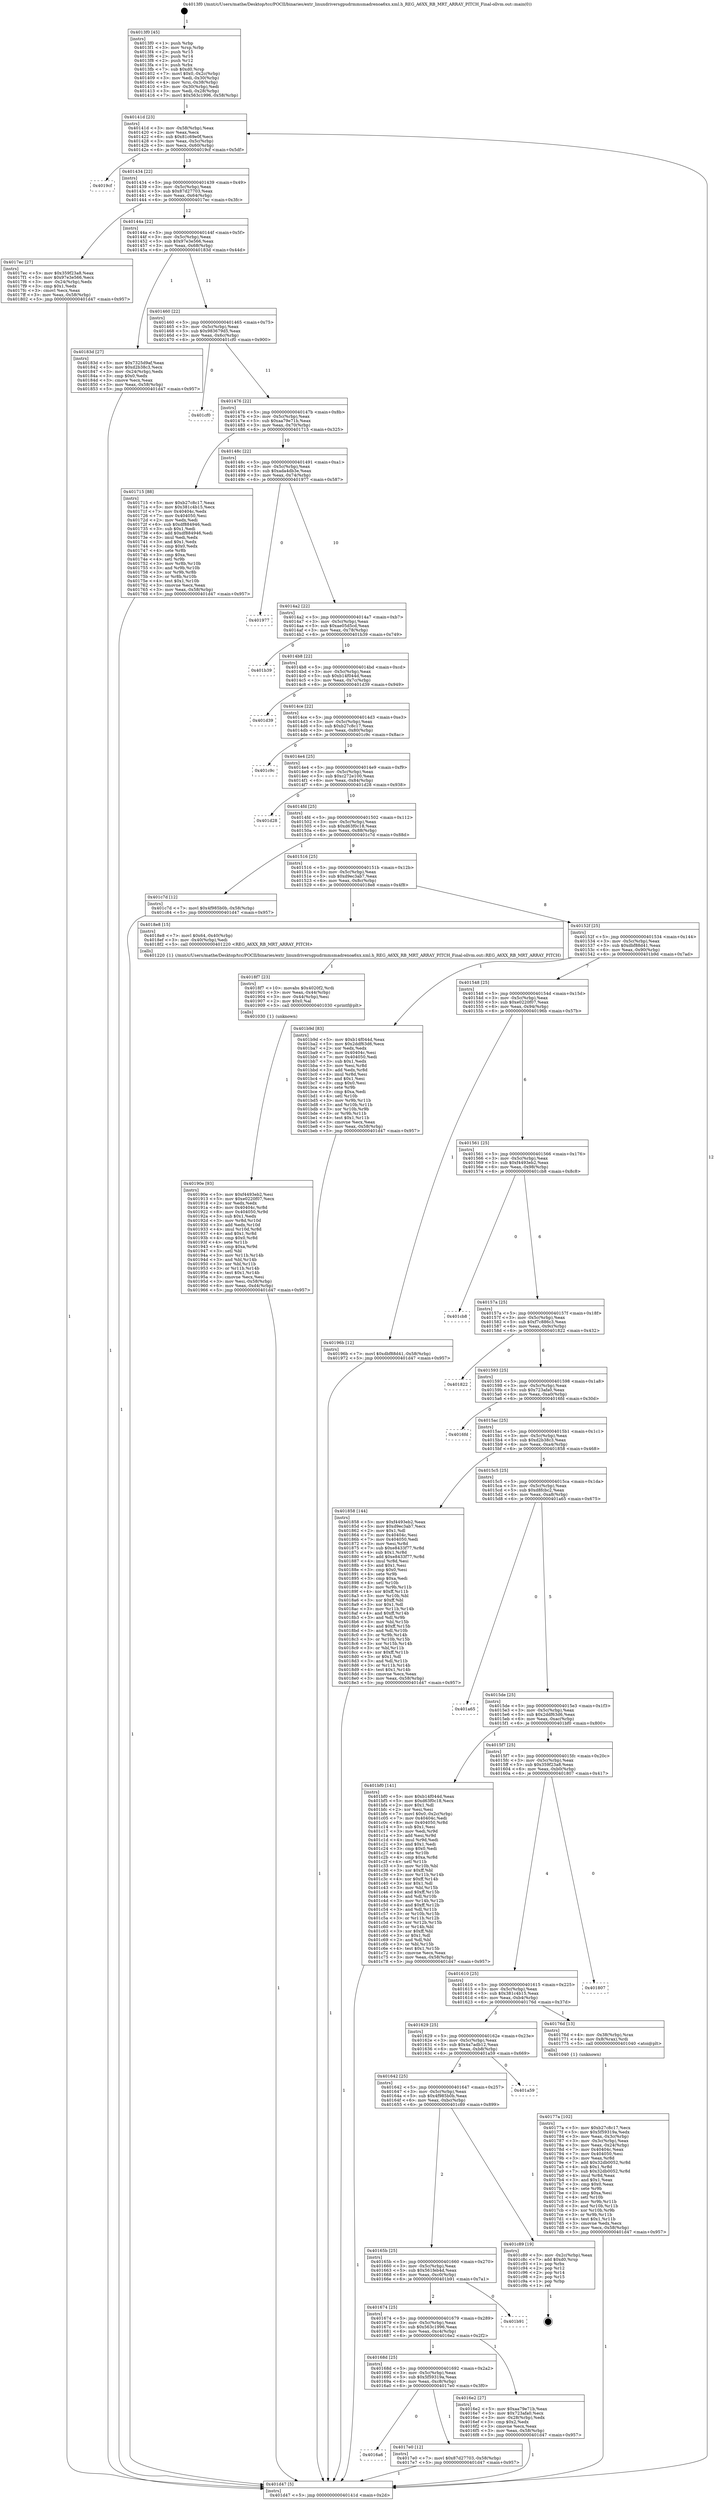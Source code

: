 digraph "0x4013f0" {
  label = "0x4013f0 (/mnt/c/Users/mathe/Desktop/tcc/POCII/binaries/extr_linuxdriversgpudrmmsmadrenoa6xx.xml.h_REG_A6XX_RB_MRT_ARRAY_PITCH_Final-ollvm.out::main(0))"
  labelloc = "t"
  node[shape=record]

  Entry [label="",width=0.3,height=0.3,shape=circle,fillcolor=black,style=filled]
  "0x40141d" [label="{
     0x40141d [23]\l
     | [instrs]\l
     &nbsp;&nbsp;0x40141d \<+3\>: mov -0x58(%rbp),%eax\l
     &nbsp;&nbsp;0x401420 \<+2\>: mov %eax,%ecx\l
     &nbsp;&nbsp;0x401422 \<+6\>: sub $0x81c69e0f,%ecx\l
     &nbsp;&nbsp;0x401428 \<+3\>: mov %eax,-0x5c(%rbp)\l
     &nbsp;&nbsp;0x40142b \<+3\>: mov %ecx,-0x60(%rbp)\l
     &nbsp;&nbsp;0x40142e \<+6\>: je 00000000004019cf \<main+0x5df\>\l
  }"]
  "0x4019cf" [label="{
     0x4019cf\l
  }", style=dashed]
  "0x401434" [label="{
     0x401434 [22]\l
     | [instrs]\l
     &nbsp;&nbsp;0x401434 \<+5\>: jmp 0000000000401439 \<main+0x49\>\l
     &nbsp;&nbsp;0x401439 \<+3\>: mov -0x5c(%rbp),%eax\l
     &nbsp;&nbsp;0x40143c \<+5\>: sub $0x87d27703,%eax\l
     &nbsp;&nbsp;0x401441 \<+3\>: mov %eax,-0x64(%rbp)\l
     &nbsp;&nbsp;0x401444 \<+6\>: je 00000000004017ec \<main+0x3fc\>\l
  }"]
  Exit [label="",width=0.3,height=0.3,shape=circle,fillcolor=black,style=filled,peripheries=2]
  "0x4017ec" [label="{
     0x4017ec [27]\l
     | [instrs]\l
     &nbsp;&nbsp;0x4017ec \<+5\>: mov $0x359f23a8,%eax\l
     &nbsp;&nbsp;0x4017f1 \<+5\>: mov $0x97e3e566,%ecx\l
     &nbsp;&nbsp;0x4017f6 \<+3\>: mov -0x24(%rbp),%edx\l
     &nbsp;&nbsp;0x4017f9 \<+3\>: cmp $0x1,%edx\l
     &nbsp;&nbsp;0x4017fc \<+3\>: cmovl %ecx,%eax\l
     &nbsp;&nbsp;0x4017ff \<+3\>: mov %eax,-0x58(%rbp)\l
     &nbsp;&nbsp;0x401802 \<+5\>: jmp 0000000000401d47 \<main+0x957\>\l
  }"]
  "0x40144a" [label="{
     0x40144a [22]\l
     | [instrs]\l
     &nbsp;&nbsp;0x40144a \<+5\>: jmp 000000000040144f \<main+0x5f\>\l
     &nbsp;&nbsp;0x40144f \<+3\>: mov -0x5c(%rbp),%eax\l
     &nbsp;&nbsp;0x401452 \<+5\>: sub $0x97e3e566,%eax\l
     &nbsp;&nbsp;0x401457 \<+3\>: mov %eax,-0x68(%rbp)\l
     &nbsp;&nbsp;0x40145a \<+6\>: je 000000000040183d \<main+0x44d\>\l
  }"]
  "0x40190e" [label="{
     0x40190e [93]\l
     | [instrs]\l
     &nbsp;&nbsp;0x40190e \<+5\>: mov $0xf4493eb2,%esi\l
     &nbsp;&nbsp;0x401913 \<+5\>: mov $0xe0220f07,%ecx\l
     &nbsp;&nbsp;0x401918 \<+2\>: xor %edx,%edx\l
     &nbsp;&nbsp;0x40191a \<+8\>: mov 0x40404c,%r8d\l
     &nbsp;&nbsp;0x401922 \<+8\>: mov 0x404050,%r9d\l
     &nbsp;&nbsp;0x40192a \<+3\>: sub $0x1,%edx\l
     &nbsp;&nbsp;0x40192d \<+3\>: mov %r8d,%r10d\l
     &nbsp;&nbsp;0x401930 \<+3\>: add %edx,%r10d\l
     &nbsp;&nbsp;0x401933 \<+4\>: imul %r10d,%r8d\l
     &nbsp;&nbsp;0x401937 \<+4\>: and $0x1,%r8d\l
     &nbsp;&nbsp;0x40193b \<+4\>: cmp $0x0,%r8d\l
     &nbsp;&nbsp;0x40193f \<+4\>: sete %r11b\l
     &nbsp;&nbsp;0x401943 \<+4\>: cmp $0xa,%r9d\l
     &nbsp;&nbsp;0x401947 \<+3\>: setl %bl\l
     &nbsp;&nbsp;0x40194a \<+3\>: mov %r11b,%r14b\l
     &nbsp;&nbsp;0x40194d \<+3\>: and %bl,%r14b\l
     &nbsp;&nbsp;0x401950 \<+3\>: xor %bl,%r11b\l
     &nbsp;&nbsp;0x401953 \<+3\>: or %r11b,%r14b\l
     &nbsp;&nbsp;0x401956 \<+4\>: test $0x1,%r14b\l
     &nbsp;&nbsp;0x40195a \<+3\>: cmovne %ecx,%esi\l
     &nbsp;&nbsp;0x40195d \<+3\>: mov %esi,-0x58(%rbp)\l
     &nbsp;&nbsp;0x401960 \<+6\>: mov %eax,-0xd4(%rbp)\l
     &nbsp;&nbsp;0x401966 \<+5\>: jmp 0000000000401d47 \<main+0x957\>\l
  }"]
  "0x40183d" [label="{
     0x40183d [27]\l
     | [instrs]\l
     &nbsp;&nbsp;0x40183d \<+5\>: mov $0x7325d9af,%eax\l
     &nbsp;&nbsp;0x401842 \<+5\>: mov $0xd2b38c3,%ecx\l
     &nbsp;&nbsp;0x401847 \<+3\>: mov -0x24(%rbp),%edx\l
     &nbsp;&nbsp;0x40184a \<+3\>: cmp $0x0,%edx\l
     &nbsp;&nbsp;0x40184d \<+3\>: cmove %ecx,%eax\l
     &nbsp;&nbsp;0x401850 \<+3\>: mov %eax,-0x58(%rbp)\l
     &nbsp;&nbsp;0x401853 \<+5\>: jmp 0000000000401d47 \<main+0x957\>\l
  }"]
  "0x401460" [label="{
     0x401460 [22]\l
     | [instrs]\l
     &nbsp;&nbsp;0x401460 \<+5\>: jmp 0000000000401465 \<main+0x75\>\l
     &nbsp;&nbsp;0x401465 \<+3\>: mov -0x5c(%rbp),%eax\l
     &nbsp;&nbsp;0x401468 \<+5\>: sub $0x983679d5,%eax\l
     &nbsp;&nbsp;0x40146d \<+3\>: mov %eax,-0x6c(%rbp)\l
     &nbsp;&nbsp;0x401470 \<+6\>: je 0000000000401cf0 \<main+0x900\>\l
  }"]
  "0x4018f7" [label="{
     0x4018f7 [23]\l
     | [instrs]\l
     &nbsp;&nbsp;0x4018f7 \<+10\>: movabs $0x4020f2,%rdi\l
     &nbsp;&nbsp;0x401901 \<+3\>: mov %eax,-0x44(%rbp)\l
     &nbsp;&nbsp;0x401904 \<+3\>: mov -0x44(%rbp),%esi\l
     &nbsp;&nbsp;0x401907 \<+2\>: mov $0x0,%al\l
     &nbsp;&nbsp;0x401909 \<+5\>: call 0000000000401030 \<printf@plt\>\l
     | [calls]\l
     &nbsp;&nbsp;0x401030 \{1\} (unknown)\l
  }"]
  "0x401cf0" [label="{
     0x401cf0\l
  }", style=dashed]
  "0x401476" [label="{
     0x401476 [22]\l
     | [instrs]\l
     &nbsp;&nbsp;0x401476 \<+5\>: jmp 000000000040147b \<main+0x8b\>\l
     &nbsp;&nbsp;0x40147b \<+3\>: mov -0x5c(%rbp),%eax\l
     &nbsp;&nbsp;0x40147e \<+5\>: sub $0xaa79e71b,%eax\l
     &nbsp;&nbsp;0x401483 \<+3\>: mov %eax,-0x70(%rbp)\l
     &nbsp;&nbsp;0x401486 \<+6\>: je 0000000000401715 \<main+0x325\>\l
  }"]
  "0x4016a6" [label="{
     0x4016a6\l
  }", style=dashed]
  "0x401715" [label="{
     0x401715 [88]\l
     | [instrs]\l
     &nbsp;&nbsp;0x401715 \<+5\>: mov $0xb27c8c17,%eax\l
     &nbsp;&nbsp;0x40171a \<+5\>: mov $0x381c4b15,%ecx\l
     &nbsp;&nbsp;0x40171f \<+7\>: mov 0x40404c,%edx\l
     &nbsp;&nbsp;0x401726 \<+7\>: mov 0x404050,%esi\l
     &nbsp;&nbsp;0x40172d \<+2\>: mov %edx,%edi\l
     &nbsp;&nbsp;0x40172f \<+6\>: sub $0xdf884946,%edi\l
     &nbsp;&nbsp;0x401735 \<+3\>: sub $0x1,%edi\l
     &nbsp;&nbsp;0x401738 \<+6\>: add $0xdf884946,%edi\l
     &nbsp;&nbsp;0x40173e \<+3\>: imul %edi,%edx\l
     &nbsp;&nbsp;0x401741 \<+3\>: and $0x1,%edx\l
     &nbsp;&nbsp;0x401744 \<+3\>: cmp $0x0,%edx\l
     &nbsp;&nbsp;0x401747 \<+4\>: sete %r8b\l
     &nbsp;&nbsp;0x40174b \<+3\>: cmp $0xa,%esi\l
     &nbsp;&nbsp;0x40174e \<+4\>: setl %r9b\l
     &nbsp;&nbsp;0x401752 \<+3\>: mov %r8b,%r10b\l
     &nbsp;&nbsp;0x401755 \<+3\>: and %r9b,%r10b\l
     &nbsp;&nbsp;0x401758 \<+3\>: xor %r9b,%r8b\l
     &nbsp;&nbsp;0x40175b \<+3\>: or %r8b,%r10b\l
     &nbsp;&nbsp;0x40175e \<+4\>: test $0x1,%r10b\l
     &nbsp;&nbsp;0x401762 \<+3\>: cmovne %ecx,%eax\l
     &nbsp;&nbsp;0x401765 \<+3\>: mov %eax,-0x58(%rbp)\l
     &nbsp;&nbsp;0x401768 \<+5\>: jmp 0000000000401d47 \<main+0x957\>\l
  }"]
  "0x40148c" [label="{
     0x40148c [22]\l
     | [instrs]\l
     &nbsp;&nbsp;0x40148c \<+5\>: jmp 0000000000401491 \<main+0xa1\>\l
     &nbsp;&nbsp;0x401491 \<+3\>: mov -0x5c(%rbp),%eax\l
     &nbsp;&nbsp;0x401494 \<+5\>: sub $0xada4db3e,%eax\l
     &nbsp;&nbsp;0x401499 \<+3\>: mov %eax,-0x74(%rbp)\l
     &nbsp;&nbsp;0x40149c \<+6\>: je 0000000000401977 \<main+0x587\>\l
  }"]
  "0x4017e0" [label="{
     0x4017e0 [12]\l
     | [instrs]\l
     &nbsp;&nbsp;0x4017e0 \<+7\>: movl $0x87d27703,-0x58(%rbp)\l
     &nbsp;&nbsp;0x4017e7 \<+5\>: jmp 0000000000401d47 \<main+0x957\>\l
  }"]
  "0x401977" [label="{
     0x401977\l
  }", style=dashed]
  "0x4014a2" [label="{
     0x4014a2 [22]\l
     | [instrs]\l
     &nbsp;&nbsp;0x4014a2 \<+5\>: jmp 00000000004014a7 \<main+0xb7\>\l
     &nbsp;&nbsp;0x4014a7 \<+3\>: mov -0x5c(%rbp),%eax\l
     &nbsp;&nbsp;0x4014aa \<+5\>: sub $0xae05d5cd,%eax\l
     &nbsp;&nbsp;0x4014af \<+3\>: mov %eax,-0x78(%rbp)\l
     &nbsp;&nbsp;0x4014b2 \<+6\>: je 0000000000401b39 \<main+0x749\>\l
  }"]
  "0x40177a" [label="{
     0x40177a [102]\l
     | [instrs]\l
     &nbsp;&nbsp;0x40177a \<+5\>: mov $0xb27c8c17,%ecx\l
     &nbsp;&nbsp;0x40177f \<+5\>: mov $0x5f59319a,%edx\l
     &nbsp;&nbsp;0x401784 \<+3\>: mov %eax,-0x3c(%rbp)\l
     &nbsp;&nbsp;0x401787 \<+3\>: mov -0x3c(%rbp),%eax\l
     &nbsp;&nbsp;0x40178a \<+3\>: mov %eax,-0x24(%rbp)\l
     &nbsp;&nbsp;0x40178d \<+7\>: mov 0x40404c,%eax\l
     &nbsp;&nbsp;0x401794 \<+7\>: mov 0x404050,%esi\l
     &nbsp;&nbsp;0x40179b \<+3\>: mov %eax,%r8d\l
     &nbsp;&nbsp;0x40179e \<+7\>: add $0x32db0052,%r8d\l
     &nbsp;&nbsp;0x4017a5 \<+4\>: sub $0x1,%r8d\l
     &nbsp;&nbsp;0x4017a9 \<+7\>: sub $0x32db0052,%r8d\l
     &nbsp;&nbsp;0x4017b0 \<+4\>: imul %r8d,%eax\l
     &nbsp;&nbsp;0x4017b4 \<+3\>: and $0x1,%eax\l
     &nbsp;&nbsp;0x4017b7 \<+3\>: cmp $0x0,%eax\l
     &nbsp;&nbsp;0x4017ba \<+4\>: sete %r9b\l
     &nbsp;&nbsp;0x4017be \<+3\>: cmp $0xa,%esi\l
     &nbsp;&nbsp;0x4017c1 \<+4\>: setl %r10b\l
     &nbsp;&nbsp;0x4017c5 \<+3\>: mov %r9b,%r11b\l
     &nbsp;&nbsp;0x4017c8 \<+3\>: and %r10b,%r11b\l
     &nbsp;&nbsp;0x4017cb \<+3\>: xor %r10b,%r9b\l
     &nbsp;&nbsp;0x4017ce \<+3\>: or %r9b,%r11b\l
     &nbsp;&nbsp;0x4017d1 \<+4\>: test $0x1,%r11b\l
     &nbsp;&nbsp;0x4017d5 \<+3\>: cmovne %edx,%ecx\l
     &nbsp;&nbsp;0x4017d8 \<+3\>: mov %ecx,-0x58(%rbp)\l
     &nbsp;&nbsp;0x4017db \<+5\>: jmp 0000000000401d47 \<main+0x957\>\l
  }"]
  "0x401b39" [label="{
     0x401b39\l
  }", style=dashed]
  "0x4014b8" [label="{
     0x4014b8 [22]\l
     | [instrs]\l
     &nbsp;&nbsp;0x4014b8 \<+5\>: jmp 00000000004014bd \<main+0xcd\>\l
     &nbsp;&nbsp;0x4014bd \<+3\>: mov -0x5c(%rbp),%eax\l
     &nbsp;&nbsp;0x4014c0 \<+5\>: sub $0xb14f044d,%eax\l
     &nbsp;&nbsp;0x4014c5 \<+3\>: mov %eax,-0x7c(%rbp)\l
     &nbsp;&nbsp;0x4014c8 \<+6\>: je 0000000000401d39 \<main+0x949\>\l
  }"]
  "0x4013f0" [label="{
     0x4013f0 [45]\l
     | [instrs]\l
     &nbsp;&nbsp;0x4013f0 \<+1\>: push %rbp\l
     &nbsp;&nbsp;0x4013f1 \<+3\>: mov %rsp,%rbp\l
     &nbsp;&nbsp;0x4013f4 \<+2\>: push %r15\l
     &nbsp;&nbsp;0x4013f6 \<+2\>: push %r14\l
     &nbsp;&nbsp;0x4013f8 \<+2\>: push %r12\l
     &nbsp;&nbsp;0x4013fa \<+1\>: push %rbx\l
     &nbsp;&nbsp;0x4013fb \<+7\>: sub $0xd0,%rsp\l
     &nbsp;&nbsp;0x401402 \<+7\>: movl $0x0,-0x2c(%rbp)\l
     &nbsp;&nbsp;0x401409 \<+3\>: mov %edi,-0x30(%rbp)\l
     &nbsp;&nbsp;0x40140c \<+4\>: mov %rsi,-0x38(%rbp)\l
     &nbsp;&nbsp;0x401410 \<+3\>: mov -0x30(%rbp),%edi\l
     &nbsp;&nbsp;0x401413 \<+3\>: mov %edi,-0x28(%rbp)\l
     &nbsp;&nbsp;0x401416 \<+7\>: movl $0x563c1996,-0x58(%rbp)\l
  }"]
  "0x401d39" [label="{
     0x401d39\l
  }", style=dashed]
  "0x4014ce" [label="{
     0x4014ce [22]\l
     | [instrs]\l
     &nbsp;&nbsp;0x4014ce \<+5\>: jmp 00000000004014d3 \<main+0xe3\>\l
     &nbsp;&nbsp;0x4014d3 \<+3\>: mov -0x5c(%rbp),%eax\l
     &nbsp;&nbsp;0x4014d6 \<+5\>: sub $0xb27c8c17,%eax\l
     &nbsp;&nbsp;0x4014db \<+3\>: mov %eax,-0x80(%rbp)\l
     &nbsp;&nbsp;0x4014de \<+6\>: je 0000000000401c9c \<main+0x8ac\>\l
  }"]
  "0x401d47" [label="{
     0x401d47 [5]\l
     | [instrs]\l
     &nbsp;&nbsp;0x401d47 \<+5\>: jmp 000000000040141d \<main+0x2d\>\l
  }"]
  "0x401c9c" [label="{
     0x401c9c\l
  }", style=dashed]
  "0x4014e4" [label="{
     0x4014e4 [25]\l
     | [instrs]\l
     &nbsp;&nbsp;0x4014e4 \<+5\>: jmp 00000000004014e9 \<main+0xf9\>\l
     &nbsp;&nbsp;0x4014e9 \<+3\>: mov -0x5c(%rbp),%eax\l
     &nbsp;&nbsp;0x4014ec \<+5\>: sub $0xc272e100,%eax\l
     &nbsp;&nbsp;0x4014f1 \<+6\>: mov %eax,-0x84(%rbp)\l
     &nbsp;&nbsp;0x4014f7 \<+6\>: je 0000000000401d28 \<main+0x938\>\l
  }"]
  "0x40168d" [label="{
     0x40168d [25]\l
     | [instrs]\l
     &nbsp;&nbsp;0x40168d \<+5\>: jmp 0000000000401692 \<main+0x2a2\>\l
     &nbsp;&nbsp;0x401692 \<+3\>: mov -0x5c(%rbp),%eax\l
     &nbsp;&nbsp;0x401695 \<+5\>: sub $0x5f59319a,%eax\l
     &nbsp;&nbsp;0x40169a \<+6\>: mov %eax,-0xc8(%rbp)\l
     &nbsp;&nbsp;0x4016a0 \<+6\>: je 00000000004017e0 \<main+0x3f0\>\l
  }"]
  "0x401d28" [label="{
     0x401d28\l
  }", style=dashed]
  "0x4014fd" [label="{
     0x4014fd [25]\l
     | [instrs]\l
     &nbsp;&nbsp;0x4014fd \<+5\>: jmp 0000000000401502 \<main+0x112\>\l
     &nbsp;&nbsp;0x401502 \<+3\>: mov -0x5c(%rbp),%eax\l
     &nbsp;&nbsp;0x401505 \<+5\>: sub $0xd63f0c18,%eax\l
     &nbsp;&nbsp;0x40150a \<+6\>: mov %eax,-0x88(%rbp)\l
     &nbsp;&nbsp;0x401510 \<+6\>: je 0000000000401c7d \<main+0x88d\>\l
  }"]
  "0x4016e2" [label="{
     0x4016e2 [27]\l
     | [instrs]\l
     &nbsp;&nbsp;0x4016e2 \<+5\>: mov $0xaa79e71b,%eax\l
     &nbsp;&nbsp;0x4016e7 \<+5\>: mov $0x723afa0,%ecx\l
     &nbsp;&nbsp;0x4016ec \<+3\>: mov -0x28(%rbp),%edx\l
     &nbsp;&nbsp;0x4016ef \<+3\>: cmp $0x2,%edx\l
     &nbsp;&nbsp;0x4016f2 \<+3\>: cmovne %ecx,%eax\l
     &nbsp;&nbsp;0x4016f5 \<+3\>: mov %eax,-0x58(%rbp)\l
     &nbsp;&nbsp;0x4016f8 \<+5\>: jmp 0000000000401d47 \<main+0x957\>\l
  }"]
  "0x401c7d" [label="{
     0x401c7d [12]\l
     | [instrs]\l
     &nbsp;&nbsp;0x401c7d \<+7\>: movl $0x4f985b0b,-0x58(%rbp)\l
     &nbsp;&nbsp;0x401c84 \<+5\>: jmp 0000000000401d47 \<main+0x957\>\l
  }"]
  "0x401516" [label="{
     0x401516 [25]\l
     | [instrs]\l
     &nbsp;&nbsp;0x401516 \<+5\>: jmp 000000000040151b \<main+0x12b\>\l
     &nbsp;&nbsp;0x40151b \<+3\>: mov -0x5c(%rbp),%eax\l
     &nbsp;&nbsp;0x40151e \<+5\>: sub $0xd9ec3ab7,%eax\l
     &nbsp;&nbsp;0x401523 \<+6\>: mov %eax,-0x8c(%rbp)\l
     &nbsp;&nbsp;0x401529 \<+6\>: je 00000000004018e8 \<main+0x4f8\>\l
  }"]
  "0x401674" [label="{
     0x401674 [25]\l
     | [instrs]\l
     &nbsp;&nbsp;0x401674 \<+5\>: jmp 0000000000401679 \<main+0x289\>\l
     &nbsp;&nbsp;0x401679 \<+3\>: mov -0x5c(%rbp),%eax\l
     &nbsp;&nbsp;0x40167c \<+5\>: sub $0x563c1996,%eax\l
     &nbsp;&nbsp;0x401681 \<+6\>: mov %eax,-0xc4(%rbp)\l
     &nbsp;&nbsp;0x401687 \<+6\>: je 00000000004016e2 \<main+0x2f2\>\l
  }"]
  "0x4018e8" [label="{
     0x4018e8 [15]\l
     | [instrs]\l
     &nbsp;&nbsp;0x4018e8 \<+7\>: movl $0x64,-0x40(%rbp)\l
     &nbsp;&nbsp;0x4018ef \<+3\>: mov -0x40(%rbp),%edi\l
     &nbsp;&nbsp;0x4018f2 \<+5\>: call 0000000000401220 \<REG_A6XX_RB_MRT_ARRAY_PITCH\>\l
     | [calls]\l
     &nbsp;&nbsp;0x401220 \{1\} (/mnt/c/Users/mathe/Desktop/tcc/POCII/binaries/extr_linuxdriversgpudrmmsmadrenoa6xx.xml.h_REG_A6XX_RB_MRT_ARRAY_PITCH_Final-ollvm.out::REG_A6XX_RB_MRT_ARRAY_PITCH)\l
  }"]
  "0x40152f" [label="{
     0x40152f [25]\l
     | [instrs]\l
     &nbsp;&nbsp;0x40152f \<+5\>: jmp 0000000000401534 \<main+0x144\>\l
     &nbsp;&nbsp;0x401534 \<+3\>: mov -0x5c(%rbp),%eax\l
     &nbsp;&nbsp;0x401537 \<+5\>: sub $0xdbf88d41,%eax\l
     &nbsp;&nbsp;0x40153c \<+6\>: mov %eax,-0x90(%rbp)\l
     &nbsp;&nbsp;0x401542 \<+6\>: je 0000000000401b9d \<main+0x7ad\>\l
  }"]
  "0x401b91" [label="{
     0x401b91\l
  }", style=dashed]
  "0x401b9d" [label="{
     0x401b9d [83]\l
     | [instrs]\l
     &nbsp;&nbsp;0x401b9d \<+5\>: mov $0xb14f044d,%eax\l
     &nbsp;&nbsp;0x401ba2 \<+5\>: mov $0x2ddf63d6,%ecx\l
     &nbsp;&nbsp;0x401ba7 \<+2\>: xor %edx,%edx\l
     &nbsp;&nbsp;0x401ba9 \<+7\>: mov 0x40404c,%esi\l
     &nbsp;&nbsp;0x401bb0 \<+7\>: mov 0x404050,%edi\l
     &nbsp;&nbsp;0x401bb7 \<+3\>: sub $0x1,%edx\l
     &nbsp;&nbsp;0x401bba \<+3\>: mov %esi,%r8d\l
     &nbsp;&nbsp;0x401bbd \<+3\>: add %edx,%r8d\l
     &nbsp;&nbsp;0x401bc0 \<+4\>: imul %r8d,%esi\l
     &nbsp;&nbsp;0x401bc4 \<+3\>: and $0x1,%esi\l
     &nbsp;&nbsp;0x401bc7 \<+3\>: cmp $0x0,%esi\l
     &nbsp;&nbsp;0x401bca \<+4\>: sete %r9b\l
     &nbsp;&nbsp;0x401bce \<+3\>: cmp $0xa,%edi\l
     &nbsp;&nbsp;0x401bd1 \<+4\>: setl %r10b\l
     &nbsp;&nbsp;0x401bd5 \<+3\>: mov %r9b,%r11b\l
     &nbsp;&nbsp;0x401bd8 \<+3\>: and %r10b,%r11b\l
     &nbsp;&nbsp;0x401bdb \<+3\>: xor %r10b,%r9b\l
     &nbsp;&nbsp;0x401bde \<+3\>: or %r9b,%r11b\l
     &nbsp;&nbsp;0x401be1 \<+4\>: test $0x1,%r11b\l
     &nbsp;&nbsp;0x401be5 \<+3\>: cmovne %ecx,%eax\l
     &nbsp;&nbsp;0x401be8 \<+3\>: mov %eax,-0x58(%rbp)\l
     &nbsp;&nbsp;0x401beb \<+5\>: jmp 0000000000401d47 \<main+0x957\>\l
  }"]
  "0x401548" [label="{
     0x401548 [25]\l
     | [instrs]\l
     &nbsp;&nbsp;0x401548 \<+5\>: jmp 000000000040154d \<main+0x15d\>\l
     &nbsp;&nbsp;0x40154d \<+3\>: mov -0x5c(%rbp),%eax\l
     &nbsp;&nbsp;0x401550 \<+5\>: sub $0xe0220f07,%eax\l
     &nbsp;&nbsp;0x401555 \<+6\>: mov %eax,-0x94(%rbp)\l
     &nbsp;&nbsp;0x40155b \<+6\>: je 000000000040196b \<main+0x57b\>\l
  }"]
  "0x40165b" [label="{
     0x40165b [25]\l
     | [instrs]\l
     &nbsp;&nbsp;0x40165b \<+5\>: jmp 0000000000401660 \<main+0x270\>\l
     &nbsp;&nbsp;0x401660 \<+3\>: mov -0x5c(%rbp),%eax\l
     &nbsp;&nbsp;0x401663 \<+5\>: sub $0x561feb4d,%eax\l
     &nbsp;&nbsp;0x401668 \<+6\>: mov %eax,-0xc0(%rbp)\l
     &nbsp;&nbsp;0x40166e \<+6\>: je 0000000000401b91 \<main+0x7a1\>\l
  }"]
  "0x40196b" [label="{
     0x40196b [12]\l
     | [instrs]\l
     &nbsp;&nbsp;0x40196b \<+7\>: movl $0xdbf88d41,-0x58(%rbp)\l
     &nbsp;&nbsp;0x401972 \<+5\>: jmp 0000000000401d47 \<main+0x957\>\l
  }"]
  "0x401561" [label="{
     0x401561 [25]\l
     | [instrs]\l
     &nbsp;&nbsp;0x401561 \<+5\>: jmp 0000000000401566 \<main+0x176\>\l
     &nbsp;&nbsp;0x401566 \<+3\>: mov -0x5c(%rbp),%eax\l
     &nbsp;&nbsp;0x401569 \<+5\>: sub $0xf4493eb2,%eax\l
     &nbsp;&nbsp;0x40156e \<+6\>: mov %eax,-0x98(%rbp)\l
     &nbsp;&nbsp;0x401574 \<+6\>: je 0000000000401cb8 \<main+0x8c8\>\l
  }"]
  "0x401c89" [label="{
     0x401c89 [19]\l
     | [instrs]\l
     &nbsp;&nbsp;0x401c89 \<+3\>: mov -0x2c(%rbp),%eax\l
     &nbsp;&nbsp;0x401c8c \<+7\>: add $0xd0,%rsp\l
     &nbsp;&nbsp;0x401c93 \<+1\>: pop %rbx\l
     &nbsp;&nbsp;0x401c94 \<+2\>: pop %r12\l
     &nbsp;&nbsp;0x401c96 \<+2\>: pop %r14\l
     &nbsp;&nbsp;0x401c98 \<+2\>: pop %r15\l
     &nbsp;&nbsp;0x401c9a \<+1\>: pop %rbp\l
     &nbsp;&nbsp;0x401c9b \<+1\>: ret\l
  }"]
  "0x401cb8" [label="{
     0x401cb8\l
  }", style=dashed]
  "0x40157a" [label="{
     0x40157a [25]\l
     | [instrs]\l
     &nbsp;&nbsp;0x40157a \<+5\>: jmp 000000000040157f \<main+0x18f\>\l
     &nbsp;&nbsp;0x40157f \<+3\>: mov -0x5c(%rbp),%eax\l
     &nbsp;&nbsp;0x401582 \<+5\>: sub $0xf7c886c3,%eax\l
     &nbsp;&nbsp;0x401587 \<+6\>: mov %eax,-0x9c(%rbp)\l
     &nbsp;&nbsp;0x40158d \<+6\>: je 0000000000401822 \<main+0x432\>\l
  }"]
  "0x401642" [label="{
     0x401642 [25]\l
     | [instrs]\l
     &nbsp;&nbsp;0x401642 \<+5\>: jmp 0000000000401647 \<main+0x257\>\l
     &nbsp;&nbsp;0x401647 \<+3\>: mov -0x5c(%rbp),%eax\l
     &nbsp;&nbsp;0x40164a \<+5\>: sub $0x4f985b0b,%eax\l
     &nbsp;&nbsp;0x40164f \<+6\>: mov %eax,-0xbc(%rbp)\l
     &nbsp;&nbsp;0x401655 \<+6\>: je 0000000000401c89 \<main+0x899\>\l
  }"]
  "0x401822" [label="{
     0x401822\l
  }", style=dashed]
  "0x401593" [label="{
     0x401593 [25]\l
     | [instrs]\l
     &nbsp;&nbsp;0x401593 \<+5\>: jmp 0000000000401598 \<main+0x1a8\>\l
     &nbsp;&nbsp;0x401598 \<+3\>: mov -0x5c(%rbp),%eax\l
     &nbsp;&nbsp;0x40159b \<+5\>: sub $0x723afa0,%eax\l
     &nbsp;&nbsp;0x4015a0 \<+6\>: mov %eax,-0xa0(%rbp)\l
     &nbsp;&nbsp;0x4015a6 \<+6\>: je 00000000004016fd \<main+0x30d\>\l
  }"]
  "0x401a59" [label="{
     0x401a59\l
  }", style=dashed]
  "0x4016fd" [label="{
     0x4016fd\l
  }", style=dashed]
  "0x4015ac" [label="{
     0x4015ac [25]\l
     | [instrs]\l
     &nbsp;&nbsp;0x4015ac \<+5\>: jmp 00000000004015b1 \<main+0x1c1\>\l
     &nbsp;&nbsp;0x4015b1 \<+3\>: mov -0x5c(%rbp),%eax\l
     &nbsp;&nbsp;0x4015b4 \<+5\>: sub $0xd2b38c3,%eax\l
     &nbsp;&nbsp;0x4015b9 \<+6\>: mov %eax,-0xa4(%rbp)\l
     &nbsp;&nbsp;0x4015bf \<+6\>: je 0000000000401858 \<main+0x468\>\l
  }"]
  "0x401629" [label="{
     0x401629 [25]\l
     | [instrs]\l
     &nbsp;&nbsp;0x401629 \<+5\>: jmp 000000000040162e \<main+0x23e\>\l
     &nbsp;&nbsp;0x40162e \<+3\>: mov -0x5c(%rbp),%eax\l
     &nbsp;&nbsp;0x401631 \<+5\>: sub $0x4a7adb12,%eax\l
     &nbsp;&nbsp;0x401636 \<+6\>: mov %eax,-0xb8(%rbp)\l
     &nbsp;&nbsp;0x40163c \<+6\>: je 0000000000401a59 \<main+0x669\>\l
  }"]
  "0x401858" [label="{
     0x401858 [144]\l
     | [instrs]\l
     &nbsp;&nbsp;0x401858 \<+5\>: mov $0xf4493eb2,%eax\l
     &nbsp;&nbsp;0x40185d \<+5\>: mov $0xd9ec3ab7,%ecx\l
     &nbsp;&nbsp;0x401862 \<+2\>: mov $0x1,%dl\l
     &nbsp;&nbsp;0x401864 \<+7\>: mov 0x40404c,%esi\l
     &nbsp;&nbsp;0x40186b \<+7\>: mov 0x404050,%edi\l
     &nbsp;&nbsp;0x401872 \<+3\>: mov %esi,%r8d\l
     &nbsp;&nbsp;0x401875 \<+7\>: sub $0xe8433f77,%r8d\l
     &nbsp;&nbsp;0x40187c \<+4\>: sub $0x1,%r8d\l
     &nbsp;&nbsp;0x401880 \<+7\>: add $0xe8433f77,%r8d\l
     &nbsp;&nbsp;0x401887 \<+4\>: imul %r8d,%esi\l
     &nbsp;&nbsp;0x40188b \<+3\>: and $0x1,%esi\l
     &nbsp;&nbsp;0x40188e \<+3\>: cmp $0x0,%esi\l
     &nbsp;&nbsp;0x401891 \<+4\>: sete %r9b\l
     &nbsp;&nbsp;0x401895 \<+3\>: cmp $0xa,%edi\l
     &nbsp;&nbsp;0x401898 \<+4\>: setl %r10b\l
     &nbsp;&nbsp;0x40189c \<+3\>: mov %r9b,%r11b\l
     &nbsp;&nbsp;0x40189f \<+4\>: xor $0xff,%r11b\l
     &nbsp;&nbsp;0x4018a3 \<+3\>: mov %r10b,%bl\l
     &nbsp;&nbsp;0x4018a6 \<+3\>: xor $0xff,%bl\l
     &nbsp;&nbsp;0x4018a9 \<+3\>: xor $0x1,%dl\l
     &nbsp;&nbsp;0x4018ac \<+3\>: mov %r11b,%r14b\l
     &nbsp;&nbsp;0x4018af \<+4\>: and $0xff,%r14b\l
     &nbsp;&nbsp;0x4018b3 \<+3\>: and %dl,%r9b\l
     &nbsp;&nbsp;0x4018b6 \<+3\>: mov %bl,%r15b\l
     &nbsp;&nbsp;0x4018b9 \<+4\>: and $0xff,%r15b\l
     &nbsp;&nbsp;0x4018bd \<+3\>: and %dl,%r10b\l
     &nbsp;&nbsp;0x4018c0 \<+3\>: or %r9b,%r14b\l
     &nbsp;&nbsp;0x4018c3 \<+3\>: or %r10b,%r15b\l
     &nbsp;&nbsp;0x4018c6 \<+3\>: xor %r15b,%r14b\l
     &nbsp;&nbsp;0x4018c9 \<+3\>: or %bl,%r11b\l
     &nbsp;&nbsp;0x4018cc \<+4\>: xor $0xff,%r11b\l
     &nbsp;&nbsp;0x4018d0 \<+3\>: or $0x1,%dl\l
     &nbsp;&nbsp;0x4018d3 \<+3\>: and %dl,%r11b\l
     &nbsp;&nbsp;0x4018d6 \<+3\>: or %r11b,%r14b\l
     &nbsp;&nbsp;0x4018d9 \<+4\>: test $0x1,%r14b\l
     &nbsp;&nbsp;0x4018dd \<+3\>: cmovne %ecx,%eax\l
     &nbsp;&nbsp;0x4018e0 \<+3\>: mov %eax,-0x58(%rbp)\l
     &nbsp;&nbsp;0x4018e3 \<+5\>: jmp 0000000000401d47 \<main+0x957\>\l
  }"]
  "0x4015c5" [label="{
     0x4015c5 [25]\l
     | [instrs]\l
     &nbsp;&nbsp;0x4015c5 \<+5\>: jmp 00000000004015ca \<main+0x1da\>\l
     &nbsp;&nbsp;0x4015ca \<+3\>: mov -0x5c(%rbp),%eax\l
     &nbsp;&nbsp;0x4015cd \<+5\>: sub $0xd8fcbc2,%eax\l
     &nbsp;&nbsp;0x4015d2 \<+6\>: mov %eax,-0xa8(%rbp)\l
     &nbsp;&nbsp;0x4015d8 \<+6\>: je 0000000000401a65 \<main+0x675\>\l
  }"]
  "0x40176d" [label="{
     0x40176d [13]\l
     | [instrs]\l
     &nbsp;&nbsp;0x40176d \<+4\>: mov -0x38(%rbp),%rax\l
     &nbsp;&nbsp;0x401771 \<+4\>: mov 0x8(%rax),%rdi\l
     &nbsp;&nbsp;0x401775 \<+5\>: call 0000000000401040 \<atoi@plt\>\l
     | [calls]\l
     &nbsp;&nbsp;0x401040 \{1\} (unknown)\l
  }"]
  "0x401a65" [label="{
     0x401a65\l
  }", style=dashed]
  "0x4015de" [label="{
     0x4015de [25]\l
     | [instrs]\l
     &nbsp;&nbsp;0x4015de \<+5\>: jmp 00000000004015e3 \<main+0x1f3\>\l
     &nbsp;&nbsp;0x4015e3 \<+3\>: mov -0x5c(%rbp),%eax\l
     &nbsp;&nbsp;0x4015e6 \<+5\>: sub $0x2ddf63d6,%eax\l
     &nbsp;&nbsp;0x4015eb \<+6\>: mov %eax,-0xac(%rbp)\l
     &nbsp;&nbsp;0x4015f1 \<+6\>: je 0000000000401bf0 \<main+0x800\>\l
  }"]
  "0x401610" [label="{
     0x401610 [25]\l
     | [instrs]\l
     &nbsp;&nbsp;0x401610 \<+5\>: jmp 0000000000401615 \<main+0x225\>\l
     &nbsp;&nbsp;0x401615 \<+3\>: mov -0x5c(%rbp),%eax\l
     &nbsp;&nbsp;0x401618 \<+5\>: sub $0x381c4b15,%eax\l
     &nbsp;&nbsp;0x40161d \<+6\>: mov %eax,-0xb4(%rbp)\l
     &nbsp;&nbsp;0x401623 \<+6\>: je 000000000040176d \<main+0x37d\>\l
  }"]
  "0x401bf0" [label="{
     0x401bf0 [141]\l
     | [instrs]\l
     &nbsp;&nbsp;0x401bf0 \<+5\>: mov $0xb14f044d,%eax\l
     &nbsp;&nbsp;0x401bf5 \<+5\>: mov $0xd63f0c18,%ecx\l
     &nbsp;&nbsp;0x401bfa \<+2\>: mov $0x1,%dl\l
     &nbsp;&nbsp;0x401bfc \<+2\>: xor %esi,%esi\l
     &nbsp;&nbsp;0x401bfe \<+7\>: movl $0x0,-0x2c(%rbp)\l
     &nbsp;&nbsp;0x401c05 \<+7\>: mov 0x40404c,%edi\l
     &nbsp;&nbsp;0x401c0c \<+8\>: mov 0x404050,%r8d\l
     &nbsp;&nbsp;0x401c14 \<+3\>: sub $0x1,%esi\l
     &nbsp;&nbsp;0x401c17 \<+3\>: mov %edi,%r9d\l
     &nbsp;&nbsp;0x401c1a \<+3\>: add %esi,%r9d\l
     &nbsp;&nbsp;0x401c1d \<+4\>: imul %r9d,%edi\l
     &nbsp;&nbsp;0x401c21 \<+3\>: and $0x1,%edi\l
     &nbsp;&nbsp;0x401c24 \<+3\>: cmp $0x0,%edi\l
     &nbsp;&nbsp;0x401c27 \<+4\>: sete %r10b\l
     &nbsp;&nbsp;0x401c2b \<+4\>: cmp $0xa,%r8d\l
     &nbsp;&nbsp;0x401c2f \<+4\>: setl %r11b\l
     &nbsp;&nbsp;0x401c33 \<+3\>: mov %r10b,%bl\l
     &nbsp;&nbsp;0x401c36 \<+3\>: xor $0xff,%bl\l
     &nbsp;&nbsp;0x401c39 \<+3\>: mov %r11b,%r14b\l
     &nbsp;&nbsp;0x401c3c \<+4\>: xor $0xff,%r14b\l
     &nbsp;&nbsp;0x401c40 \<+3\>: xor $0x1,%dl\l
     &nbsp;&nbsp;0x401c43 \<+3\>: mov %bl,%r15b\l
     &nbsp;&nbsp;0x401c46 \<+4\>: and $0xff,%r15b\l
     &nbsp;&nbsp;0x401c4a \<+3\>: and %dl,%r10b\l
     &nbsp;&nbsp;0x401c4d \<+3\>: mov %r14b,%r12b\l
     &nbsp;&nbsp;0x401c50 \<+4\>: and $0xff,%r12b\l
     &nbsp;&nbsp;0x401c54 \<+3\>: and %dl,%r11b\l
     &nbsp;&nbsp;0x401c57 \<+3\>: or %r10b,%r15b\l
     &nbsp;&nbsp;0x401c5a \<+3\>: or %r11b,%r12b\l
     &nbsp;&nbsp;0x401c5d \<+3\>: xor %r12b,%r15b\l
     &nbsp;&nbsp;0x401c60 \<+3\>: or %r14b,%bl\l
     &nbsp;&nbsp;0x401c63 \<+3\>: xor $0xff,%bl\l
     &nbsp;&nbsp;0x401c66 \<+3\>: or $0x1,%dl\l
     &nbsp;&nbsp;0x401c69 \<+2\>: and %dl,%bl\l
     &nbsp;&nbsp;0x401c6b \<+3\>: or %bl,%r15b\l
     &nbsp;&nbsp;0x401c6e \<+4\>: test $0x1,%r15b\l
     &nbsp;&nbsp;0x401c72 \<+3\>: cmovne %ecx,%eax\l
     &nbsp;&nbsp;0x401c75 \<+3\>: mov %eax,-0x58(%rbp)\l
     &nbsp;&nbsp;0x401c78 \<+5\>: jmp 0000000000401d47 \<main+0x957\>\l
  }"]
  "0x4015f7" [label="{
     0x4015f7 [25]\l
     | [instrs]\l
     &nbsp;&nbsp;0x4015f7 \<+5\>: jmp 00000000004015fc \<main+0x20c\>\l
     &nbsp;&nbsp;0x4015fc \<+3\>: mov -0x5c(%rbp),%eax\l
     &nbsp;&nbsp;0x4015ff \<+5\>: sub $0x359f23a8,%eax\l
     &nbsp;&nbsp;0x401604 \<+6\>: mov %eax,-0xb0(%rbp)\l
     &nbsp;&nbsp;0x40160a \<+6\>: je 0000000000401807 \<main+0x417\>\l
  }"]
  "0x401807" [label="{
     0x401807\l
  }", style=dashed]
  Entry -> "0x4013f0" [label=" 1"]
  "0x40141d" -> "0x4019cf" [label=" 0"]
  "0x40141d" -> "0x401434" [label=" 13"]
  "0x401c89" -> Exit [label=" 1"]
  "0x401434" -> "0x4017ec" [label=" 1"]
  "0x401434" -> "0x40144a" [label=" 12"]
  "0x401c7d" -> "0x401d47" [label=" 1"]
  "0x40144a" -> "0x40183d" [label=" 1"]
  "0x40144a" -> "0x401460" [label=" 11"]
  "0x401bf0" -> "0x401d47" [label=" 1"]
  "0x401460" -> "0x401cf0" [label=" 0"]
  "0x401460" -> "0x401476" [label=" 11"]
  "0x401b9d" -> "0x401d47" [label=" 1"]
  "0x401476" -> "0x401715" [label=" 1"]
  "0x401476" -> "0x40148c" [label=" 10"]
  "0x40196b" -> "0x401d47" [label=" 1"]
  "0x40148c" -> "0x401977" [label=" 0"]
  "0x40148c" -> "0x4014a2" [label=" 10"]
  "0x40190e" -> "0x401d47" [label=" 1"]
  "0x4014a2" -> "0x401b39" [label=" 0"]
  "0x4014a2" -> "0x4014b8" [label=" 10"]
  "0x4018e8" -> "0x4018f7" [label=" 1"]
  "0x4014b8" -> "0x401d39" [label=" 0"]
  "0x4014b8" -> "0x4014ce" [label=" 10"]
  "0x401858" -> "0x401d47" [label=" 1"]
  "0x4014ce" -> "0x401c9c" [label=" 0"]
  "0x4014ce" -> "0x4014e4" [label=" 10"]
  "0x40183d" -> "0x401d47" [label=" 1"]
  "0x4014e4" -> "0x401d28" [label=" 0"]
  "0x4014e4" -> "0x4014fd" [label=" 10"]
  "0x4017ec" -> "0x401d47" [label=" 1"]
  "0x4014fd" -> "0x401c7d" [label=" 1"]
  "0x4014fd" -> "0x401516" [label=" 9"]
  "0x4017e0" -> "0x401d47" [label=" 1"]
  "0x401516" -> "0x4018e8" [label=" 1"]
  "0x401516" -> "0x40152f" [label=" 8"]
  "0x40168d" -> "0x4017e0" [label=" 1"]
  "0x40152f" -> "0x401b9d" [label=" 1"]
  "0x40152f" -> "0x401548" [label=" 7"]
  "0x4018f7" -> "0x40190e" [label=" 1"]
  "0x401548" -> "0x40196b" [label=" 1"]
  "0x401548" -> "0x401561" [label=" 6"]
  "0x40176d" -> "0x40177a" [label=" 1"]
  "0x401561" -> "0x401cb8" [label=" 0"]
  "0x401561" -> "0x40157a" [label=" 6"]
  "0x401715" -> "0x401d47" [label=" 1"]
  "0x40157a" -> "0x401822" [label=" 0"]
  "0x40157a" -> "0x401593" [label=" 6"]
  "0x4013f0" -> "0x40141d" [label=" 1"]
  "0x401593" -> "0x4016fd" [label=" 0"]
  "0x401593" -> "0x4015ac" [label=" 6"]
  "0x4016e2" -> "0x401d47" [label=" 1"]
  "0x4015ac" -> "0x401858" [label=" 1"]
  "0x4015ac" -> "0x4015c5" [label=" 5"]
  "0x401674" -> "0x4016e2" [label=" 1"]
  "0x4015c5" -> "0x401a65" [label=" 0"]
  "0x4015c5" -> "0x4015de" [label=" 5"]
  "0x40168d" -> "0x4016a6" [label=" 0"]
  "0x4015de" -> "0x401bf0" [label=" 1"]
  "0x4015de" -> "0x4015f7" [label=" 4"]
  "0x40165b" -> "0x401b91" [label=" 0"]
  "0x4015f7" -> "0x401807" [label=" 0"]
  "0x4015f7" -> "0x401610" [label=" 4"]
  "0x40165b" -> "0x401674" [label=" 2"]
  "0x401610" -> "0x40176d" [label=" 1"]
  "0x401610" -> "0x401629" [label=" 3"]
  "0x401674" -> "0x40168d" [label=" 1"]
  "0x401629" -> "0x401a59" [label=" 0"]
  "0x401629" -> "0x401642" [label=" 3"]
  "0x401d47" -> "0x40141d" [label=" 12"]
  "0x401642" -> "0x401c89" [label=" 1"]
  "0x401642" -> "0x40165b" [label=" 2"]
  "0x40177a" -> "0x401d47" [label=" 1"]
}

